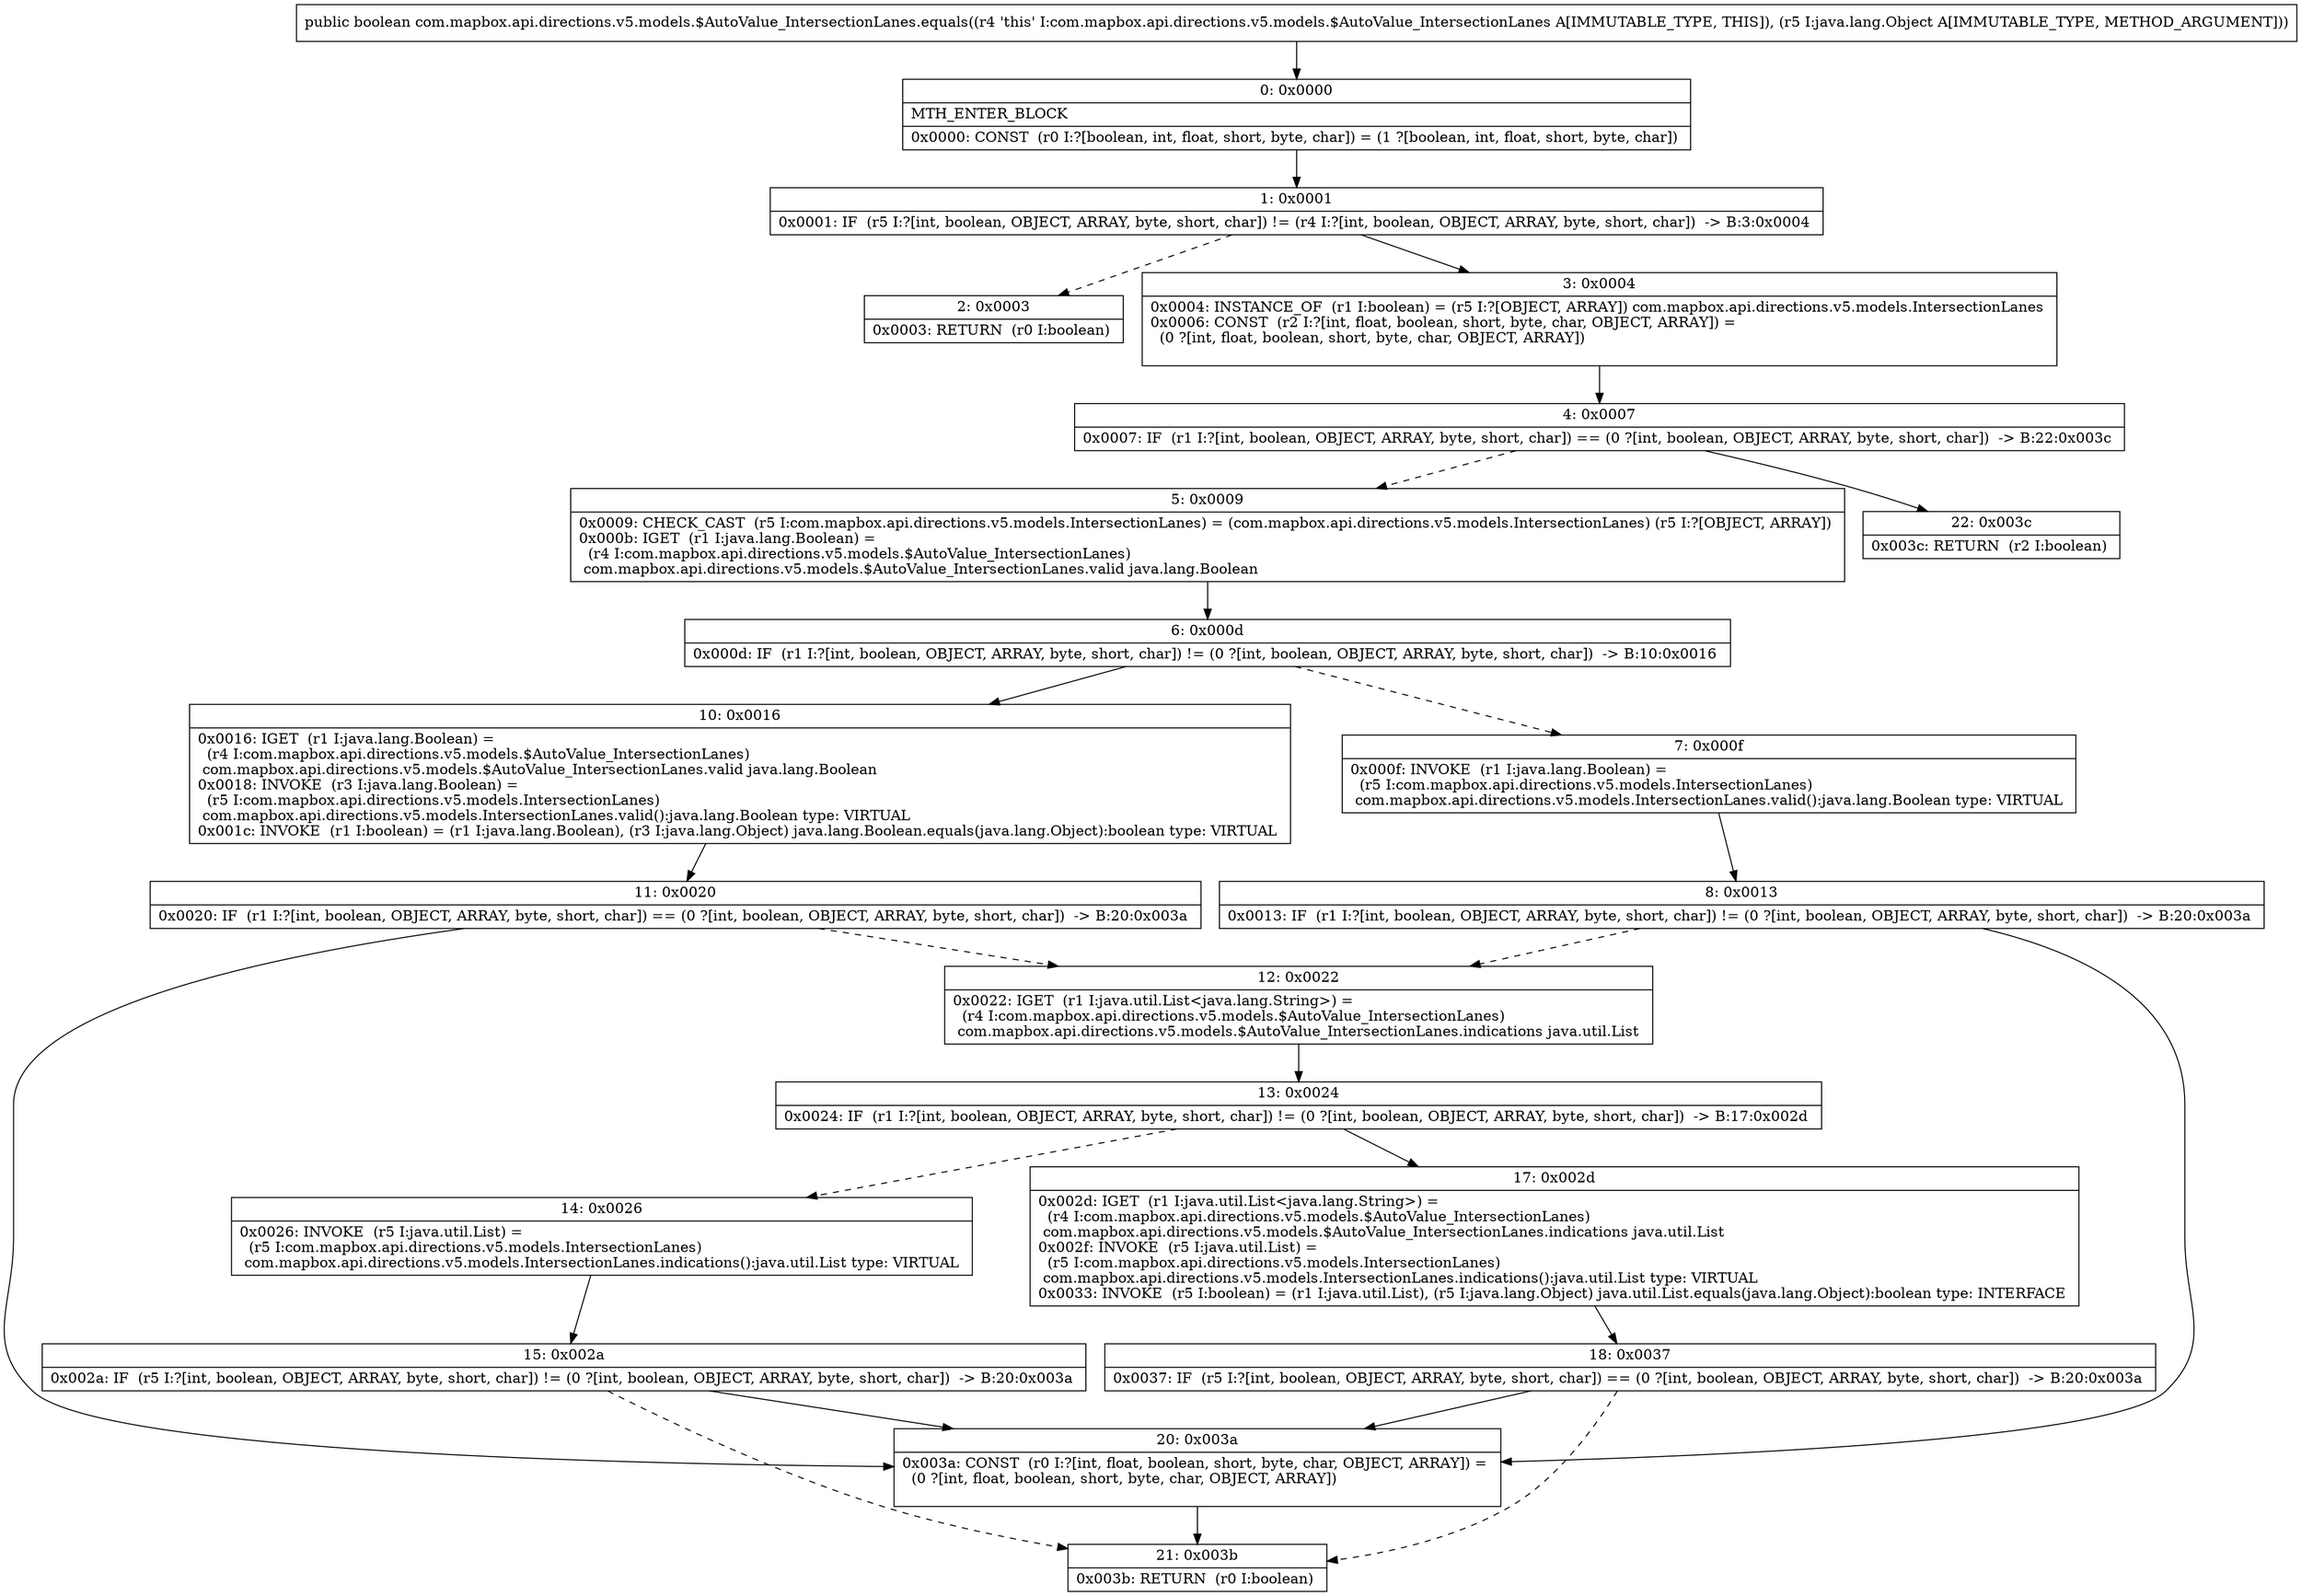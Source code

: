 digraph "CFG forcom.mapbox.api.directions.v5.models.$AutoValue_IntersectionLanes.equals(Ljava\/lang\/Object;)Z" {
Node_0 [shape=record,label="{0\:\ 0x0000|MTH_ENTER_BLOCK\l|0x0000: CONST  (r0 I:?[boolean, int, float, short, byte, char]) = (1 ?[boolean, int, float, short, byte, char]) \l}"];
Node_1 [shape=record,label="{1\:\ 0x0001|0x0001: IF  (r5 I:?[int, boolean, OBJECT, ARRAY, byte, short, char]) != (r4 I:?[int, boolean, OBJECT, ARRAY, byte, short, char])  \-\> B:3:0x0004 \l}"];
Node_2 [shape=record,label="{2\:\ 0x0003|0x0003: RETURN  (r0 I:boolean) \l}"];
Node_3 [shape=record,label="{3\:\ 0x0004|0x0004: INSTANCE_OF  (r1 I:boolean) = (r5 I:?[OBJECT, ARRAY]) com.mapbox.api.directions.v5.models.IntersectionLanes \l0x0006: CONST  (r2 I:?[int, float, boolean, short, byte, char, OBJECT, ARRAY]) = \l  (0 ?[int, float, boolean, short, byte, char, OBJECT, ARRAY])\l \l}"];
Node_4 [shape=record,label="{4\:\ 0x0007|0x0007: IF  (r1 I:?[int, boolean, OBJECT, ARRAY, byte, short, char]) == (0 ?[int, boolean, OBJECT, ARRAY, byte, short, char])  \-\> B:22:0x003c \l}"];
Node_5 [shape=record,label="{5\:\ 0x0009|0x0009: CHECK_CAST  (r5 I:com.mapbox.api.directions.v5.models.IntersectionLanes) = (com.mapbox.api.directions.v5.models.IntersectionLanes) (r5 I:?[OBJECT, ARRAY]) \l0x000b: IGET  (r1 I:java.lang.Boolean) = \l  (r4 I:com.mapbox.api.directions.v5.models.$AutoValue_IntersectionLanes)\l com.mapbox.api.directions.v5.models.$AutoValue_IntersectionLanes.valid java.lang.Boolean \l}"];
Node_6 [shape=record,label="{6\:\ 0x000d|0x000d: IF  (r1 I:?[int, boolean, OBJECT, ARRAY, byte, short, char]) != (0 ?[int, boolean, OBJECT, ARRAY, byte, short, char])  \-\> B:10:0x0016 \l}"];
Node_7 [shape=record,label="{7\:\ 0x000f|0x000f: INVOKE  (r1 I:java.lang.Boolean) = \l  (r5 I:com.mapbox.api.directions.v5.models.IntersectionLanes)\l com.mapbox.api.directions.v5.models.IntersectionLanes.valid():java.lang.Boolean type: VIRTUAL \l}"];
Node_8 [shape=record,label="{8\:\ 0x0013|0x0013: IF  (r1 I:?[int, boolean, OBJECT, ARRAY, byte, short, char]) != (0 ?[int, boolean, OBJECT, ARRAY, byte, short, char])  \-\> B:20:0x003a \l}"];
Node_10 [shape=record,label="{10\:\ 0x0016|0x0016: IGET  (r1 I:java.lang.Boolean) = \l  (r4 I:com.mapbox.api.directions.v5.models.$AutoValue_IntersectionLanes)\l com.mapbox.api.directions.v5.models.$AutoValue_IntersectionLanes.valid java.lang.Boolean \l0x0018: INVOKE  (r3 I:java.lang.Boolean) = \l  (r5 I:com.mapbox.api.directions.v5.models.IntersectionLanes)\l com.mapbox.api.directions.v5.models.IntersectionLanes.valid():java.lang.Boolean type: VIRTUAL \l0x001c: INVOKE  (r1 I:boolean) = (r1 I:java.lang.Boolean), (r3 I:java.lang.Object) java.lang.Boolean.equals(java.lang.Object):boolean type: VIRTUAL \l}"];
Node_11 [shape=record,label="{11\:\ 0x0020|0x0020: IF  (r1 I:?[int, boolean, OBJECT, ARRAY, byte, short, char]) == (0 ?[int, boolean, OBJECT, ARRAY, byte, short, char])  \-\> B:20:0x003a \l}"];
Node_12 [shape=record,label="{12\:\ 0x0022|0x0022: IGET  (r1 I:java.util.List\<java.lang.String\>) = \l  (r4 I:com.mapbox.api.directions.v5.models.$AutoValue_IntersectionLanes)\l com.mapbox.api.directions.v5.models.$AutoValue_IntersectionLanes.indications java.util.List \l}"];
Node_13 [shape=record,label="{13\:\ 0x0024|0x0024: IF  (r1 I:?[int, boolean, OBJECT, ARRAY, byte, short, char]) != (0 ?[int, boolean, OBJECT, ARRAY, byte, short, char])  \-\> B:17:0x002d \l}"];
Node_14 [shape=record,label="{14\:\ 0x0026|0x0026: INVOKE  (r5 I:java.util.List) = \l  (r5 I:com.mapbox.api.directions.v5.models.IntersectionLanes)\l com.mapbox.api.directions.v5.models.IntersectionLanes.indications():java.util.List type: VIRTUAL \l}"];
Node_15 [shape=record,label="{15\:\ 0x002a|0x002a: IF  (r5 I:?[int, boolean, OBJECT, ARRAY, byte, short, char]) != (0 ?[int, boolean, OBJECT, ARRAY, byte, short, char])  \-\> B:20:0x003a \l}"];
Node_17 [shape=record,label="{17\:\ 0x002d|0x002d: IGET  (r1 I:java.util.List\<java.lang.String\>) = \l  (r4 I:com.mapbox.api.directions.v5.models.$AutoValue_IntersectionLanes)\l com.mapbox.api.directions.v5.models.$AutoValue_IntersectionLanes.indications java.util.List \l0x002f: INVOKE  (r5 I:java.util.List) = \l  (r5 I:com.mapbox.api.directions.v5.models.IntersectionLanes)\l com.mapbox.api.directions.v5.models.IntersectionLanes.indications():java.util.List type: VIRTUAL \l0x0033: INVOKE  (r5 I:boolean) = (r1 I:java.util.List), (r5 I:java.lang.Object) java.util.List.equals(java.lang.Object):boolean type: INTERFACE \l}"];
Node_18 [shape=record,label="{18\:\ 0x0037|0x0037: IF  (r5 I:?[int, boolean, OBJECT, ARRAY, byte, short, char]) == (0 ?[int, boolean, OBJECT, ARRAY, byte, short, char])  \-\> B:20:0x003a \l}"];
Node_20 [shape=record,label="{20\:\ 0x003a|0x003a: CONST  (r0 I:?[int, float, boolean, short, byte, char, OBJECT, ARRAY]) = \l  (0 ?[int, float, boolean, short, byte, char, OBJECT, ARRAY])\l \l}"];
Node_21 [shape=record,label="{21\:\ 0x003b|0x003b: RETURN  (r0 I:boolean) \l}"];
Node_22 [shape=record,label="{22\:\ 0x003c|0x003c: RETURN  (r2 I:boolean) \l}"];
MethodNode[shape=record,label="{public boolean com.mapbox.api.directions.v5.models.$AutoValue_IntersectionLanes.equals((r4 'this' I:com.mapbox.api.directions.v5.models.$AutoValue_IntersectionLanes A[IMMUTABLE_TYPE, THIS]), (r5 I:java.lang.Object A[IMMUTABLE_TYPE, METHOD_ARGUMENT])) }"];
MethodNode -> Node_0;
Node_0 -> Node_1;
Node_1 -> Node_2[style=dashed];
Node_1 -> Node_3;
Node_3 -> Node_4;
Node_4 -> Node_5[style=dashed];
Node_4 -> Node_22;
Node_5 -> Node_6;
Node_6 -> Node_7[style=dashed];
Node_6 -> Node_10;
Node_7 -> Node_8;
Node_8 -> Node_20;
Node_8 -> Node_12[style=dashed];
Node_10 -> Node_11;
Node_11 -> Node_12[style=dashed];
Node_11 -> Node_20;
Node_12 -> Node_13;
Node_13 -> Node_14[style=dashed];
Node_13 -> Node_17;
Node_14 -> Node_15;
Node_15 -> Node_20;
Node_15 -> Node_21[style=dashed];
Node_17 -> Node_18;
Node_18 -> Node_20;
Node_18 -> Node_21[style=dashed];
Node_20 -> Node_21;
}

